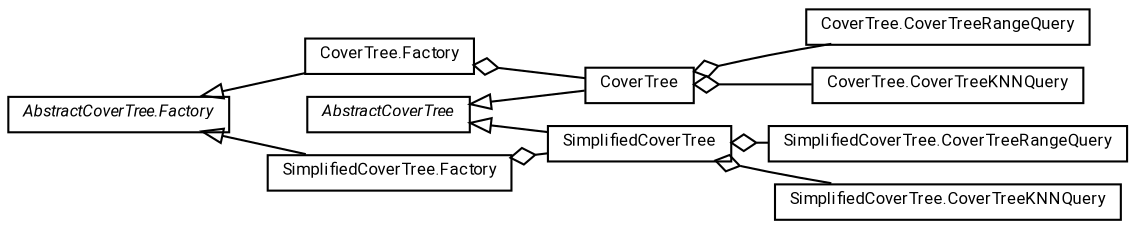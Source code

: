 #!/usr/local/bin/dot
#
# Class diagram 
# Generated by UMLGraph version R5_7_2-60-g0e99a6 (http://www.spinellis.gr/umlgraph/)
#

digraph G {
	graph [fontnames="svg"]
	edge [fontname="Roboto",fontsize=7,labelfontname="Roboto",labelfontsize=7,color="black"];
	node [fontname="Roboto",fontcolor="black",fontsize=8,shape=plaintext,margin=0,width=0,height=0];
	nodesep=0.15;
	ranksep=0.25;
	rankdir=LR;
	// de.lmu.ifi.dbs.elki.index.tree.metrical.covertree.CoverTree<O>
	c712362 [label=<<table title="de.lmu.ifi.dbs.elki.index.tree.metrical.covertree.CoverTree" border="0" cellborder="1" cellspacing="0" cellpadding="2" href="CoverTree.html" target="_parent">
		<tr><td><table border="0" cellspacing="0" cellpadding="1">
		<tr><td align="center" balign="center"> <font face="Roboto">CoverTree</font> </td></tr>
		</table></td></tr>
		</table>>, URL="CoverTree.html"];
	// de.lmu.ifi.dbs.elki.index.tree.metrical.covertree.CoverTree<O>.CoverTreeRangeQuery
	c712364 [label=<<table title="de.lmu.ifi.dbs.elki.index.tree.metrical.covertree.CoverTree.CoverTreeRangeQuery" border="0" cellborder="1" cellspacing="0" cellpadding="2" href="CoverTree.CoverTreeRangeQuery.html" target="_parent">
		<tr><td><table border="0" cellspacing="0" cellpadding="1">
		<tr><td align="center" balign="center"> <font face="Roboto">CoverTree.CoverTreeRangeQuery</font> </td></tr>
		</table></td></tr>
		</table>>, URL="CoverTree.CoverTreeRangeQuery.html"];
	// de.lmu.ifi.dbs.elki.index.tree.metrical.covertree.CoverTree<O>.CoverTreeKNNQuery
	c712365 [label=<<table title="de.lmu.ifi.dbs.elki.index.tree.metrical.covertree.CoverTree.CoverTreeKNNQuery" border="0" cellborder="1" cellspacing="0" cellpadding="2" href="CoverTree.CoverTreeKNNQuery.html" target="_parent">
		<tr><td><table border="0" cellspacing="0" cellpadding="1">
		<tr><td align="center" balign="center"> <font face="Roboto">CoverTree.CoverTreeKNNQuery</font> </td></tr>
		</table></td></tr>
		</table>>, URL="CoverTree.CoverTreeKNNQuery.html"];
	// de.lmu.ifi.dbs.elki.index.tree.metrical.covertree.CoverTree.Factory<O>
	c712366 [label=<<table title="de.lmu.ifi.dbs.elki.index.tree.metrical.covertree.CoverTree.Factory" border="0" cellborder="1" cellspacing="0" cellpadding="2" href="CoverTree.Factory.html" target="_parent">
		<tr><td><table border="0" cellspacing="0" cellpadding="1">
		<tr><td align="center" balign="center"> <font face="Roboto">CoverTree.Factory</font> </td></tr>
		</table></td></tr>
		</table>>, URL="CoverTree.Factory.html"];
	// de.lmu.ifi.dbs.elki.index.tree.metrical.covertree.SimplifiedCoverTree<O>
	c712368 [label=<<table title="de.lmu.ifi.dbs.elki.index.tree.metrical.covertree.SimplifiedCoverTree" border="0" cellborder="1" cellspacing="0" cellpadding="2" href="SimplifiedCoverTree.html" target="_parent">
		<tr><td><table border="0" cellspacing="0" cellpadding="1">
		<tr><td align="center" balign="center"> <font face="Roboto">SimplifiedCoverTree</font> </td></tr>
		</table></td></tr>
		</table>>, URL="SimplifiedCoverTree.html"];
	// de.lmu.ifi.dbs.elki.index.tree.metrical.covertree.SimplifiedCoverTree<O>.CoverTreeRangeQuery
	c712370 [label=<<table title="de.lmu.ifi.dbs.elki.index.tree.metrical.covertree.SimplifiedCoverTree.CoverTreeRangeQuery" border="0" cellborder="1" cellspacing="0" cellpadding="2" href="SimplifiedCoverTree.CoverTreeRangeQuery.html" target="_parent">
		<tr><td><table border="0" cellspacing="0" cellpadding="1">
		<tr><td align="center" balign="center"> <font face="Roboto">SimplifiedCoverTree.CoverTreeRangeQuery</font> </td></tr>
		</table></td></tr>
		</table>>, URL="SimplifiedCoverTree.CoverTreeRangeQuery.html"];
	// de.lmu.ifi.dbs.elki.index.tree.metrical.covertree.SimplifiedCoverTree<O>.CoverTreeKNNQuery
	c712371 [label=<<table title="de.lmu.ifi.dbs.elki.index.tree.metrical.covertree.SimplifiedCoverTree.CoverTreeKNNQuery" border="0" cellborder="1" cellspacing="0" cellpadding="2" href="SimplifiedCoverTree.CoverTreeKNNQuery.html" target="_parent">
		<tr><td><table border="0" cellspacing="0" cellpadding="1">
		<tr><td align="center" balign="center"> <font face="Roboto">SimplifiedCoverTree.CoverTreeKNNQuery</font> </td></tr>
		</table></td></tr>
		</table>>, URL="SimplifiedCoverTree.CoverTreeKNNQuery.html"];
	// de.lmu.ifi.dbs.elki.index.tree.metrical.covertree.SimplifiedCoverTree.Factory<O>
	c712372 [label=<<table title="de.lmu.ifi.dbs.elki.index.tree.metrical.covertree.SimplifiedCoverTree.Factory" border="0" cellborder="1" cellspacing="0" cellpadding="2" href="SimplifiedCoverTree.Factory.html" target="_parent">
		<tr><td><table border="0" cellspacing="0" cellpadding="1">
		<tr><td align="center" balign="center"> <font face="Roboto">SimplifiedCoverTree.Factory</font> </td></tr>
		</table></td></tr>
		</table>>, URL="SimplifiedCoverTree.Factory.html"];
	// de.lmu.ifi.dbs.elki.index.tree.metrical.covertree.AbstractCoverTree<O>
	c712374 [label=<<table title="de.lmu.ifi.dbs.elki.index.tree.metrical.covertree.AbstractCoverTree" border="0" cellborder="1" cellspacing="0" cellpadding="2" href="AbstractCoverTree.html" target="_parent">
		<tr><td><table border="0" cellspacing="0" cellpadding="1">
		<tr><td align="center" balign="center"> <font face="Roboto"><i>AbstractCoverTree</i></font> </td></tr>
		</table></td></tr>
		</table>>, URL="AbstractCoverTree.html"];
	// de.lmu.ifi.dbs.elki.index.tree.metrical.covertree.AbstractCoverTree.Factory<O>
	c712375 [label=<<table title="de.lmu.ifi.dbs.elki.index.tree.metrical.covertree.AbstractCoverTree.Factory" border="0" cellborder="1" cellspacing="0" cellpadding="2" href="AbstractCoverTree.Factory.html" target="_parent">
		<tr><td><table border="0" cellspacing="0" cellpadding="1">
		<tr><td align="center" balign="center"> <font face="Roboto"><i>AbstractCoverTree.Factory</i></font> </td></tr>
		</table></td></tr>
		</table>>, URL="AbstractCoverTree.Factory.html"];
	// de.lmu.ifi.dbs.elki.index.tree.metrical.covertree.CoverTree<O> extends de.lmu.ifi.dbs.elki.index.tree.metrical.covertree.AbstractCoverTree<O>
	c712374 -> c712362 [arrowtail=empty,dir=back,weight=10];
	// de.lmu.ifi.dbs.elki.index.tree.metrical.covertree.CoverTree<O> has de.lmu.ifi.dbs.elki.index.tree.metrical.covertree.CoverTree<O>.CoverTreeRangeQuery
	c712362 -> c712364 [arrowhead=none,arrowtail=ediamond,dir=back,weight=4];
	// de.lmu.ifi.dbs.elki.index.tree.metrical.covertree.CoverTree<O> has de.lmu.ifi.dbs.elki.index.tree.metrical.covertree.CoverTree<O>.CoverTreeKNNQuery
	c712362 -> c712365 [arrowhead=none,arrowtail=ediamond,dir=back,weight=4];
	// de.lmu.ifi.dbs.elki.index.tree.metrical.covertree.CoverTree.Factory<O> extends de.lmu.ifi.dbs.elki.index.tree.metrical.covertree.AbstractCoverTree.Factory<O>
	c712375 -> c712366 [arrowtail=empty,dir=back,weight=10];
	// de.lmu.ifi.dbs.elki.index.tree.metrical.covertree.CoverTree.Factory<O> has de.lmu.ifi.dbs.elki.index.tree.metrical.covertree.CoverTree<O>
	c712366 -> c712362 [arrowhead=none,arrowtail=ediamond,dir=back,weight=4];
	// de.lmu.ifi.dbs.elki.index.tree.metrical.covertree.SimplifiedCoverTree<O> extends de.lmu.ifi.dbs.elki.index.tree.metrical.covertree.AbstractCoverTree<O>
	c712374 -> c712368 [arrowtail=empty,dir=back,weight=10];
	// de.lmu.ifi.dbs.elki.index.tree.metrical.covertree.SimplifiedCoverTree<O> has de.lmu.ifi.dbs.elki.index.tree.metrical.covertree.SimplifiedCoverTree<O>.CoverTreeRangeQuery
	c712368 -> c712370 [arrowhead=none,arrowtail=ediamond,dir=back,weight=4];
	// de.lmu.ifi.dbs.elki.index.tree.metrical.covertree.SimplifiedCoverTree<O> has de.lmu.ifi.dbs.elki.index.tree.metrical.covertree.SimplifiedCoverTree<O>.CoverTreeKNNQuery
	c712368 -> c712371 [arrowhead=none,arrowtail=ediamond,dir=back,weight=4];
	// de.lmu.ifi.dbs.elki.index.tree.metrical.covertree.SimplifiedCoverTree.Factory<O> extends de.lmu.ifi.dbs.elki.index.tree.metrical.covertree.AbstractCoverTree.Factory<O>
	c712375 -> c712372 [arrowtail=empty,dir=back,weight=10];
	// de.lmu.ifi.dbs.elki.index.tree.metrical.covertree.SimplifiedCoverTree.Factory<O> has de.lmu.ifi.dbs.elki.index.tree.metrical.covertree.SimplifiedCoverTree<O>
	c712372 -> c712368 [arrowhead=none,arrowtail=ediamond,dir=back,weight=4];
}

